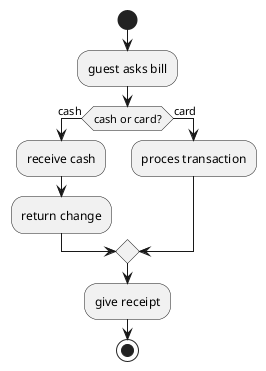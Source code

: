 @startuml

start

:guest asks bill;

if (cash or card?) then (cash)
  :receive cash;
  :return change;
else (card)
  :proces transaction;
endif

:give receipt;
stop

@enduml